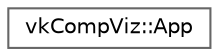 digraph "Graphical Class Hierarchy"
{
 // LATEX_PDF_SIZE
  bgcolor="transparent";
  edge [fontname=Helvetica,fontsize=10,labelfontname=Helvetica,labelfontsize=10];
  node [fontname=Helvetica,fontsize=10,shape=box,height=0.2,width=0.4];
  rankdir="LR";
  Node0 [id="Node000000",label="vkCompViz::App",height=0.2,width=0.4,color="grey40", fillcolor="white", style="filled",URL="$classvkCompViz_1_1App.html",tooltip="Main application class for running compute and rendering pipelines."];
}
